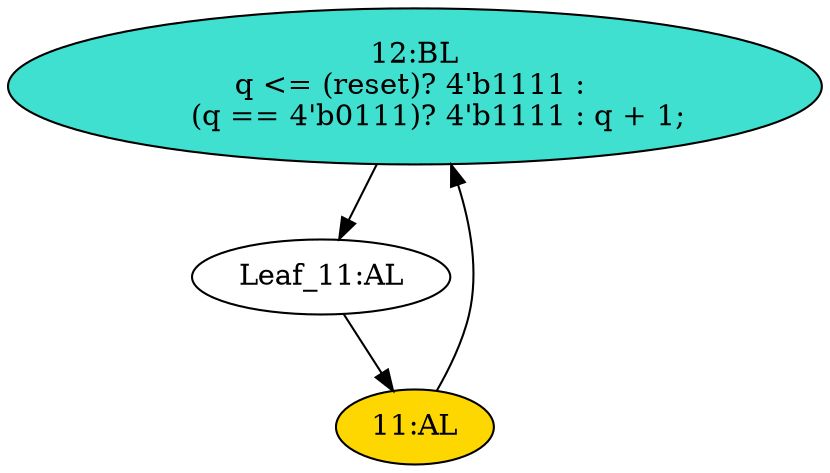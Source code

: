 strict digraph "compose( ,  )" {
	node [label="\N"];
	"12:BL"	[ast="<pyverilog.vparser.ast.Block object at 0x7f1e04f837d0>",
		fillcolor=turquoise,
		label="12:BL
q <= (reset)? 4'b1111 : 
     (q == 4'b0111)? 4'b1111 : q + 1;",
		statements="[<pyverilog.vparser.ast.NonblockingSubstitution object at 0x7f1e04ff7390>]",
		style=filled,
		typ=Block];
	"Leaf_11:AL"	[def_var="['q']",
		label="Leaf_11:AL"];
	"12:BL" -> "Leaf_11:AL"	[cond="[]",
		lineno=None];
	"11:AL"	[ast="<pyverilog.vparser.ast.Always object at 0x7f1e052b5e10>",
		clk_sens=True,
		fillcolor=gold,
		label="11:AL",
		sens="['clk', 'reset']",
		statements="[]",
		style=filled,
		typ=Always,
		use_var="['reset', 'q']"];
	"11:AL" -> "12:BL"	[cond="[]",
		lineno=None];
	"Leaf_11:AL" -> "11:AL";
}
